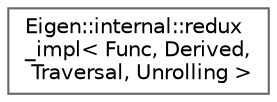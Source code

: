 digraph "类继承关系图"
{
 // LATEX_PDF_SIZE
  bgcolor="transparent";
  edge [fontname=Helvetica,fontsize=10,labelfontname=Helvetica,labelfontsize=10];
  node [fontname=Helvetica,fontsize=10,shape=box,height=0.2,width=0.4];
  rankdir="LR";
  Node0 [id="Node000000",label="Eigen::internal::redux\l_impl\< Func, Derived,\l Traversal, Unrolling \>",height=0.2,width=0.4,color="grey40", fillcolor="white", style="filled",URL="$struct_eigen_1_1internal_1_1redux__impl.html",tooltip=" "];
}
